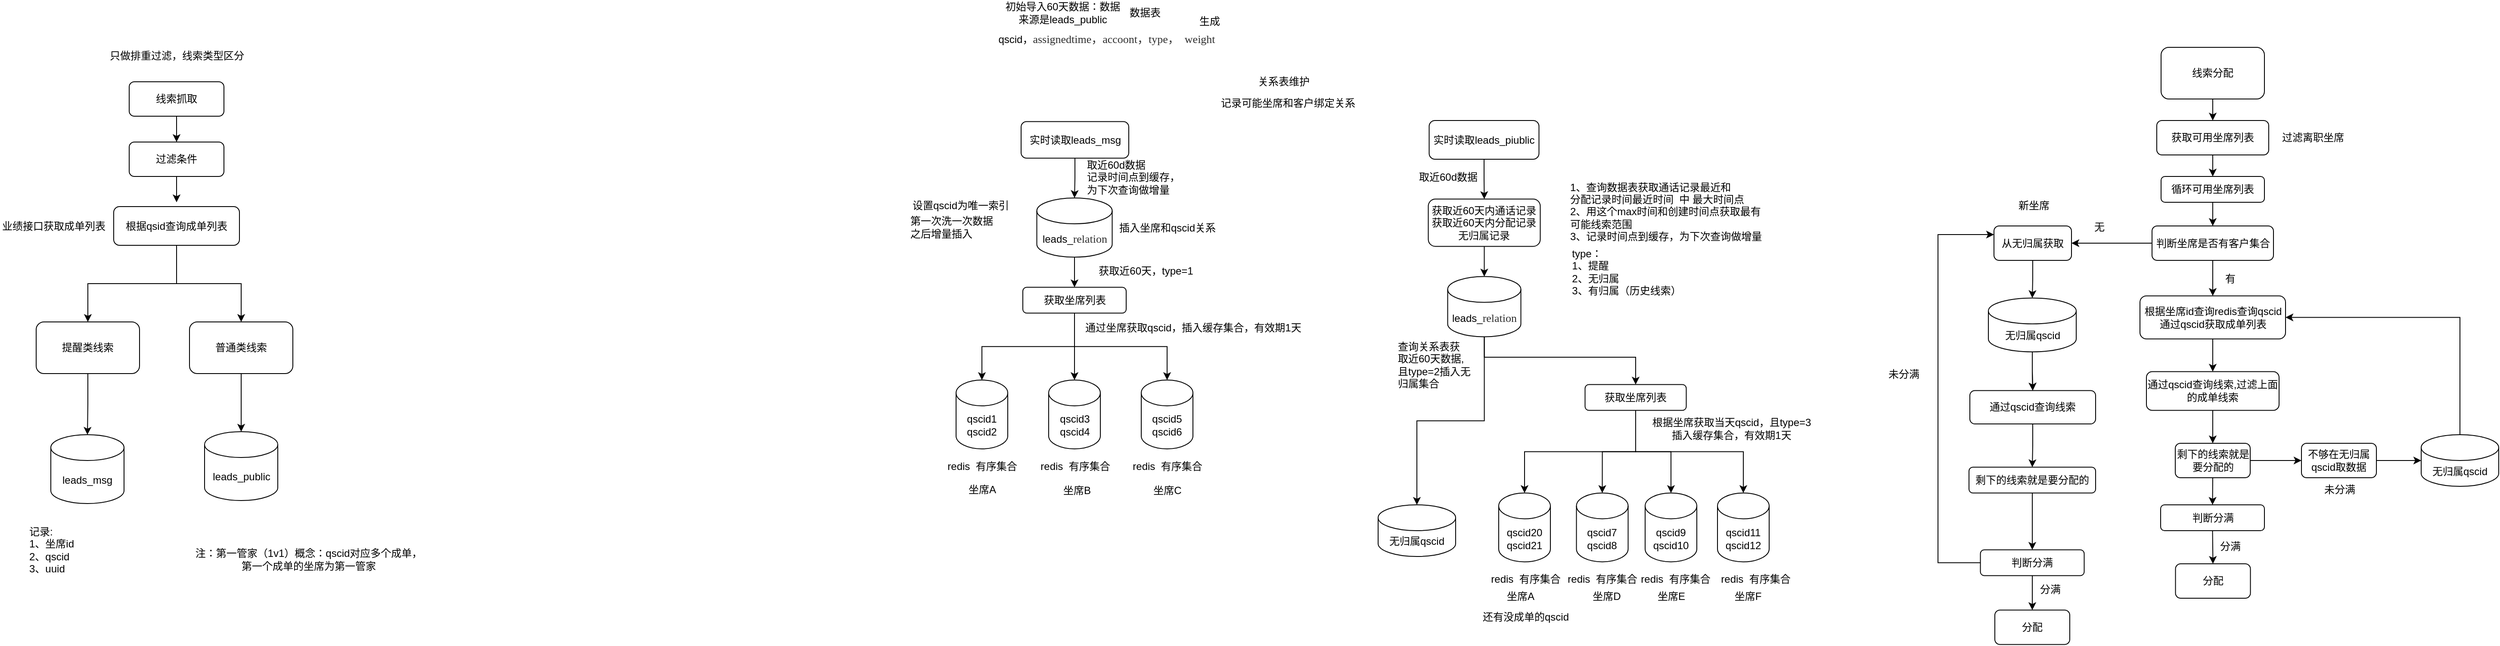 <mxfile version="14.1.8" type="github">
  <diagram id="mOKPnjC2bgA8M7GKpCo7" name="Page-1">
    <mxGraphModel dx="8626" dy="621" grid="1" gridSize="10" guides="1" tooltips="1" connect="1" arrows="1" fold="1" page="1" pageScale="1" pageWidth="1920" pageHeight="1200" math="0" shadow="0">
      <root>
        <mxCell id="0" />
        <mxCell id="1" parent="0" />
        <mxCell id="A6d9JLvdJddHrv5XPmhk-3" style="edgeStyle=orthogonalEdgeStyle;rounded=0;orthogonalLoop=1;jettySize=auto;html=1;exitX=0.5;exitY=1;exitDx=0;exitDy=0;" edge="1" parent="1" source="A6d9JLvdJddHrv5XPmhk-1" target="A6d9JLvdJddHrv5XPmhk-2">
          <mxGeometry relative="1" as="geometry" />
        </mxCell>
        <mxCell id="A6d9JLvdJddHrv5XPmhk-1" value="线索抓取" style="rounded=1;whiteSpace=wrap;html=1;" vertex="1" parent="1">
          <mxGeometry x="-6560" y="140" width="110" height="40" as="geometry" />
        </mxCell>
        <mxCell id="A6d9JLvdJddHrv5XPmhk-5" style="edgeStyle=orthogonalEdgeStyle;rounded=0;orthogonalLoop=1;jettySize=auto;html=1;exitX=0.5;exitY=1;exitDx=0;exitDy=0;entryX=0.5;entryY=0;entryDx=0;entryDy=0;" edge="1" parent="1" source="A6d9JLvdJddHrv5XPmhk-2">
          <mxGeometry relative="1" as="geometry">
            <mxPoint x="-6505" y="280" as="targetPoint" />
          </mxGeometry>
        </mxCell>
        <mxCell id="A6d9JLvdJddHrv5XPmhk-2" value="过滤条件" style="rounded=1;whiteSpace=wrap;html=1;" vertex="1" parent="1">
          <mxGeometry x="-6560" y="210" width="110" height="40" as="geometry" />
        </mxCell>
        <mxCell id="A6d9JLvdJddHrv5XPmhk-7" value="qscid，&lt;span style=&quot;color: rgb(46 , 46 , 46) ; font-family: &amp;#34;hei&amp;#34; ; font-size: 13px&quot;&gt;assignedtime，accoont，type，&amp;nbsp;&amp;nbsp;&lt;/span&gt;&lt;span style=&quot;color: rgb(46 , 46 , 46) ; font-family: &amp;#34;hei&amp;#34; ; font-size: 13px&quot;&gt;weight&lt;/span&gt;" style="text;html=1;strokeColor=none;fillColor=none;align=center;verticalAlign=middle;whiteSpace=wrap;rounded=0;" vertex="1" parent="1">
          <mxGeometry x="-5570" y="85" width="290" height="10" as="geometry" />
        </mxCell>
        <mxCell id="A6d9JLvdJddHrv5XPmhk-10" value="初始导入60天数据：数据来源是leads_public" style="text;html=1;strokeColor=none;fillColor=none;align=center;verticalAlign=middle;whiteSpace=wrap;rounded=0;" vertex="1" parent="1">
          <mxGeometry x="-5546.5" y="55" width="140" height="10" as="geometry" />
        </mxCell>
        <mxCell id="A6d9JLvdJddHrv5XPmhk-28" value="leads_public" style="shape=cylinder3;whiteSpace=wrap;html=1;boundedLbl=1;backgroundOutline=1;size=15;" vertex="1" parent="1">
          <mxGeometry x="-6472.5" y="546.5" width="85" height="80" as="geometry" />
        </mxCell>
        <mxCell id="A6d9JLvdJddHrv5XPmhk-40" value="数据表" style="text;html=1;align=center;verticalAlign=middle;resizable=0;points=[];autosize=1;" vertex="1" parent="1">
          <mxGeometry x="-5406.5" y="50" width="50" height="20" as="geometry" />
        </mxCell>
        <mxCell id="A6d9JLvdJddHrv5XPmhk-50" style="edgeStyle=orthogonalEdgeStyle;rounded=0;orthogonalLoop=1;jettySize=auto;html=1;exitX=0.5;exitY=1;exitDx=0;exitDy=0;entryX=0.5;entryY=0;entryDx=0;entryDy=0;" edge="1" parent="1" source="A6d9JLvdJddHrv5XPmhk-52" target="A6d9JLvdJddHrv5XPmhk-56">
          <mxGeometry relative="1" as="geometry" />
        </mxCell>
        <mxCell id="A6d9JLvdJddHrv5XPmhk-51" style="edgeStyle=orthogonalEdgeStyle;rounded=0;orthogonalLoop=1;jettySize=auto;html=1;exitX=0.5;exitY=1;exitDx=0;exitDy=0;entryX=0.5;entryY=0;entryDx=0;entryDy=0;" edge="1" parent="1" source="A6d9JLvdJddHrv5XPmhk-52" target="A6d9JLvdJddHrv5XPmhk-58">
          <mxGeometry relative="1" as="geometry" />
        </mxCell>
        <mxCell id="A6d9JLvdJddHrv5XPmhk-52" value="根据qsid查询成单列表" style="rounded=1;whiteSpace=wrap;html=1;" vertex="1" parent="1">
          <mxGeometry x="-6578" y="285" width="146" height="45" as="geometry" />
        </mxCell>
        <mxCell id="A6d9JLvdJddHrv5XPmhk-278" style="edgeStyle=orthogonalEdgeStyle;rounded=0;orthogonalLoop=1;jettySize=auto;html=1;exitX=0.5;exitY=1;exitDx=0;exitDy=0;" edge="1" parent="1" source="A6d9JLvdJddHrv5XPmhk-56" target="A6d9JLvdJddHrv5XPmhk-67">
          <mxGeometry relative="1" as="geometry" />
        </mxCell>
        <mxCell id="A6d9JLvdJddHrv5XPmhk-56" value="提醒类线索" style="rounded=1;whiteSpace=wrap;html=1;" vertex="1" parent="1">
          <mxGeometry x="-6668" y="419" width="120" height="60" as="geometry" />
        </mxCell>
        <mxCell id="A6d9JLvdJddHrv5XPmhk-277" style="edgeStyle=orthogonalEdgeStyle;rounded=0;orthogonalLoop=1;jettySize=auto;html=1;exitX=0.5;exitY=1;exitDx=0;exitDy=0;" edge="1" parent="1" source="A6d9JLvdJddHrv5XPmhk-58" target="A6d9JLvdJddHrv5XPmhk-28">
          <mxGeometry relative="1" as="geometry" />
        </mxCell>
        <mxCell id="A6d9JLvdJddHrv5XPmhk-58" value="普通类线索" style="rounded=1;whiteSpace=wrap;html=1;" vertex="1" parent="1">
          <mxGeometry x="-6490" y="419" width="120" height="60" as="geometry" />
        </mxCell>
        <mxCell id="A6d9JLvdJddHrv5XPmhk-62" value="业绩接口获取成单列表" style="text;html=1;strokeColor=none;fillColor=none;align=center;verticalAlign=middle;whiteSpace=wrap;rounded=0;" vertex="1" parent="1">
          <mxGeometry x="-6710" y="297.5" width="125" height="20" as="geometry" />
        </mxCell>
        <mxCell id="A6d9JLvdJddHrv5XPmhk-67" value="leads_msg" style="shape=cylinder3;whiteSpace=wrap;html=1;boundedLbl=1;backgroundOutline=1;size=15;" vertex="1" parent="1">
          <mxGeometry x="-6651" y="550" width="85" height="80" as="geometry" />
        </mxCell>
        <mxCell id="A6d9JLvdJddHrv5XPmhk-76" value="生成" style="text;html=1;align=center;verticalAlign=middle;resizable=0;points=[];autosize=1;" vertex="1" parent="1">
          <mxGeometry x="-5326.5" y="60" width="40" height="20" as="geometry" />
        </mxCell>
        <mxCell id="A6d9JLvdJddHrv5XPmhk-138" value="只做排重过滤，线索类型区分" style="text;html=1;align=center;verticalAlign=middle;resizable=0;points=[];autosize=1;" vertex="1" parent="1">
          <mxGeometry x="-6590" y="100" width="170" height="20" as="geometry" />
        </mxCell>
        <mxCell id="A6d9JLvdJddHrv5XPmhk-139" value="关系表维护" style="text;html=1;align=center;verticalAlign=middle;resizable=0;points=[];autosize=1;" vertex="1" parent="1">
          <mxGeometry x="-5260.25" y="130" width="80" height="20" as="geometry" />
        </mxCell>
        <mxCell id="A6d9JLvdJddHrv5XPmhk-151" style="edgeStyle=orthogonalEdgeStyle;rounded=0;orthogonalLoop=1;jettySize=auto;html=1;exitX=0.5;exitY=1;exitDx=0;exitDy=0;entryX=0.5;entryY=0;entryDx=0;entryDy=0;entryPerimeter=0;" edge="1" parent="1" source="A6d9JLvdJddHrv5XPmhk-140" target="A6d9JLvdJddHrv5XPmhk-150">
          <mxGeometry relative="1" as="geometry" />
        </mxCell>
        <mxCell id="A6d9JLvdJddHrv5XPmhk-140" value="实时读取&lt;span&gt;leads_msg&lt;/span&gt;" style="rounded=1;whiteSpace=wrap;html=1;" vertex="1" parent="1">
          <mxGeometry x="-5524.5" y="186.25" width="125" height="42.5" as="geometry" />
        </mxCell>
        <mxCell id="A6d9JLvdJddHrv5XPmhk-141" value="记录可能坐席和客户绑定关系" style="text;html=1;align=center;verticalAlign=middle;resizable=0;points=[];autosize=1;" vertex="1" parent="1">
          <mxGeometry x="-5300" y="155" width="170" height="20" as="geometry" />
        </mxCell>
        <mxCell id="A6d9JLvdJddHrv5XPmhk-157" style="edgeStyle=orthogonalEdgeStyle;rounded=0;orthogonalLoop=1;jettySize=auto;html=1;exitX=0.5;exitY=1;exitDx=0;exitDy=0;entryX=0.5;entryY=0;entryDx=0;entryDy=0;" edge="1" parent="1" source="A6d9JLvdJddHrv5XPmhk-146" target="A6d9JLvdJddHrv5XPmhk-154">
          <mxGeometry relative="1" as="geometry" />
        </mxCell>
        <mxCell id="A6d9JLvdJddHrv5XPmhk-146" value="实时读取&lt;span&gt;leads_piublic&lt;/span&gt;" style="rounded=1;whiteSpace=wrap;html=1;" vertex="1" parent="1">
          <mxGeometry x="-5050.75" y="185" width="127.5" height="45" as="geometry" />
        </mxCell>
        <mxCell id="A6d9JLvdJddHrv5XPmhk-148" value="记录:&lt;br&gt;1、坐席id&lt;br&gt;2、qscid&lt;br&gt;3、uuid" style="text;html=1;align=left;verticalAlign=middle;resizable=0;points=[];autosize=1;" vertex="1" parent="1">
          <mxGeometry x="-6678" y="653.75" width="70" height="60" as="geometry" />
        </mxCell>
        <mxCell id="A6d9JLvdJddHrv5XPmhk-165" style="edgeStyle=orthogonalEdgeStyle;rounded=0;orthogonalLoop=1;jettySize=auto;html=1;exitX=0.5;exitY=1;exitDx=0;exitDy=0;exitPerimeter=0;entryX=0.5;entryY=0;entryDx=0;entryDy=0;" edge="1" parent="1" source="A6d9JLvdJddHrv5XPmhk-150" target="A6d9JLvdJddHrv5XPmhk-164">
          <mxGeometry relative="1" as="geometry" />
        </mxCell>
        <mxCell id="A6d9JLvdJddHrv5XPmhk-150" value="leads_&lt;span style=&quot;color: rgb(46 , 46 , 46) ; font-family: &amp;#34;hei&amp;#34; ; font-size: 13px&quot;&gt;relation&lt;/span&gt;" style="shape=cylinder3;whiteSpace=wrap;html=1;boundedLbl=1;backgroundOutline=1;size=15;" vertex="1" parent="1">
          <mxGeometry x="-5506.25" y="275" width="87.5" height="68.75" as="geometry" />
        </mxCell>
        <mxCell id="A6d9JLvdJddHrv5XPmhk-152" value="设置&lt;span&gt;qscid为唯一索引&lt;br&gt;&lt;/span&gt;" style="text;html=1;align=center;verticalAlign=middle;resizable=0;points=[];autosize=1;" vertex="1" parent="1">
          <mxGeometry x="-5660" y="273.75" width="130" height="20" as="geometry" />
        </mxCell>
        <mxCell id="A6d9JLvdJddHrv5XPmhk-159" style="edgeStyle=orthogonalEdgeStyle;rounded=0;orthogonalLoop=1;jettySize=auto;html=1;exitX=0.5;exitY=1;exitDx=0;exitDy=0;entryX=0.5;entryY=0;entryDx=0;entryDy=0;entryPerimeter=0;" edge="1" parent="1" source="A6d9JLvdJddHrv5XPmhk-154" target="A6d9JLvdJddHrv5XPmhk-158">
          <mxGeometry relative="1" as="geometry" />
        </mxCell>
        <mxCell id="A6d9JLvdJddHrv5XPmhk-154" value="获取近60天内通话记录&lt;br&gt;获取近60天内分配记录&lt;br&gt;无归属记录" style="rounded=1;whiteSpace=wrap;html=1;" vertex="1" parent="1">
          <mxGeometry x="-5051.75" y="276.25" width="130" height="55" as="geometry" />
        </mxCell>
        <mxCell id="A6d9JLvdJddHrv5XPmhk-232" style="edgeStyle=orthogonalEdgeStyle;rounded=0;orthogonalLoop=1;jettySize=auto;html=1;exitX=0.5;exitY=1;exitDx=0;exitDy=0;exitPerimeter=0;entryX=0.5;entryY=0;entryDx=0;entryDy=0;entryPerimeter=0;" edge="1" parent="1" source="A6d9JLvdJddHrv5XPmhk-158" target="A6d9JLvdJddHrv5XPmhk-231">
          <mxGeometry relative="1" as="geometry" />
        </mxCell>
        <mxCell id="A6d9JLvdJddHrv5XPmhk-317" style="edgeStyle=orthogonalEdgeStyle;rounded=0;orthogonalLoop=1;jettySize=auto;html=1;exitX=0.5;exitY=1;exitDx=0;exitDy=0;exitPerimeter=0;entryX=0.5;entryY=0;entryDx=0;entryDy=0;" edge="1" parent="1" source="A6d9JLvdJddHrv5XPmhk-158" target="A6d9JLvdJddHrv5XPmhk-167">
          <mxGeometry relative="1" as="geometry">
            <Array as="points">
              <mxPoint x="-4987" y="460" />
              <mxPoint x="-4811" y="460" />
            </Array>
          </mxGeometry>
        </mxCell>
        <mxCell id="A6d9JLvdJddHrv5XPmhk-158" value="leads_&lt;span style=&quot;color: rgb(46 , 46 , 46) ; font-family: &amp;#34;hei&amp;#34; ; font-size: 13px&quot;&gt;relation&lt;/span&gt;" style="shape=cylinder3;whiteSpace=wrap;html=1;boundedLbl=1;backgroundOutline=1;size=15;" vertex="1" parent="1">
          <mxGeometry x="-5029.25" y="366.25" width="85" height="70" as="geometry" />
        </mxCell>
        <mxCell id="A6d9JLvdJddHrv5XPmhk-160" value="第一次洗一次数据&lt;br&gt;之后增量插入" style="text;html=1;align=left;verticalAlign=middle;resizable=0;points=[];autosize=1;" vertex="1" parent="1">
          <mxGeometry x="-5655" y="293.75" width="110" height="30" as="geometry" />
        </mxCell>
        <mxCell id="A6d9JLvdJddHrv5XPmhk-198" style="edgeStyle=orthogonalEdgeStyle;rounded=0;orthogonalLoop=1;jettySize=auto;html=1;exitX=0.5;exitY=1;exitDx=0;exitDy=0;entryX=0.5;entryY=0;entryDx=0;entryDy=0;" edge="1" parent="1" source="A6d9JLvdJddHrv5XPmhk-161" target="A6d9JLvdJddHrv5XPmhk-162">
          <mxGeometry relative="1" as="geometry" />
        </mxCell>
        <mxCell id="A6d9JLvdJddHrv5XPmhk-161" value="线索分配" style="rounded=1;whiteSpace=wrap;html=1;" vertex="1" parent="1">
          <mxGeometry x="-4201" y="100" width="120" height="60" as="geometry" />
        </mxCell>
        <mxCell id="A6d9JLvdJddHrv5XPmhk-206" style="edgeStyle=orthogonalEdgeStyle;rounded=0;orthogonalLoop=1;jettySize=auto;html=1;exitX=0.5;exitY=1;exitDx=0;exitDy=0;entryX=0.5;entryY=0;entryDx=0;entryDy=0;" edge="1" parent="1" source="A6d9JLvdJddHrv5XPmhk-162" target="A6d9JLvdJddHrv5XPmhk-204">
          <mxGeometry relative="1" as="geometry" />
        </mxCell>
        <mxCell id="A6d9JLvdJddHrv5XPmhk-162" value="获取可用坐席列表" style="rounded=1;whiteSpace=wrap;html=1;" vertex="1" parent="1">
          <mxGeometry x="-4206" y="185" width="130" height="40" as="geometry" />
        </mxCell>
        <mxCell id="A6d9JLvdJddHrv5XPmhk-163" value="qscid1&lt;br&gt;qscid2" style="shape=cylinder3;whiteSpace=wrap;html=1;boundedLbl=1;backgroundOutline=1;size=15;" vertex="1" parent="1">
          <mxGeometry x="-5600" y="486.5" width="60" height="80" as="geometry" />
        </mxCell>
        <mxCell id="A6d9JLvdJddHrv5XPmhk-166" style="edgeStyle=orthogonalEdgeStyle;rounded=0;orthogonalLoop=1;jettySize=auto;html=1;exitX=0.5;exitY=1;exitDx=0;exitDy=0;entryX=0.5;entryY=0;entryDx=0;entryDy=0;entryPerimeter=0;" edge="1" parent="1" source="A6d9JLvdJddHrv5XPmhk-164" target="A6d9JLvdJddHrv5XPmhk-163">
          <mxGeometry relative="1" as="geometry" />
        </mxCell>
        <mxCell id="A6d9JLvdJddHrv5XPmhk-180" style="edgeStyle=orthogonalEdgeStyle;rounded=0;orthogonalLoop=1;jettySize=auto;html=1;exitX=0.5;exitY=1;exitDx=0;exitDy=0;entryX=0.5;entryY=0;entryDx=0;entryDy=0;entryPerimeter=0;" edge="1" parent="1" source="A6d9JLvdJddHrv5XPmhk-164" target="A6d9JLvdJddHrv5XPmhk-179">
          <mxGeometry relative="1" as="geometry" />
        </mxCell>
        <mxCell id="A6d9JLvdJddHrv5XPmhk-181" style="edgeStyle=orthogonalEdgeStyle;rounded=0;orthogonalLoop=1;jettySize=auto;html=1;exitX=0.5;exitY=1;exitDx=0;exitDy=0;entryX=0.5;entryY=0;entryDx=0;entryDy=0;entryPerimeter=0;" edge="1" parent="1" source="A6d9JLvdJddHrv5XPmhk-164" target="A6d9JLvdJddHrv5XPmhk-178">
          <mxGeometry relative="1" as="geometry" />
        </mxCell>
        <mxCell id="A6d9JLvdJddHrv5XPmhk-164" value="获取坐席列表" style="rounded=1;whiteSpace=wrap;html=1;" vertex="1" parent="1">
          <mxGeometry x="-5522.5" y="378.75" width="120" height="30" as="geometry" />
        </mxCell>
        <mxCell id="A6d9JLvdJddHrv5XPmhk-171" style="edgeStyle=orthogonalEdgeStyle;rounded=0;orthogonalLoop=1;jettySize=auto;html=1;exitX=0.5;exitY=1;exitDx=0;exitDy=0;entryX=0.5;entryY=0;entryDx=0;entryDy=0;entryPerimeter=0;" edge="1" parent="1" source="A6d9JLvdJddHrv5XPmhk-167" target="A6d9JLvdJddHrv5XPmhk-170">
          <mxGeometry relative="1" as="geometry" />
        </mxCell>
        <mxCell id="A6d9JLvdJddHrv5XPmhk-175" style="edgeStyle=orthogonalEdgeStyle;rounded=0;orthogonalLoop=1;jettySize=auto;html=1;exitX=0.5;exitY=1;exitDx=0;exitDy=0;entryX=0.5;entryY=0;entryDx=0;entryDy=0;entryPerimeter=0;" edge="1" parent="1" source="A6d9JLvdJddHrv5XPmhk-167" target="A6d9JLvdJddHrv5XPmhk-172">
          <mxGeometry relative="1" as="geometry" />
        </mxCell>
        <mxCell id="A6d9JLvdJddHrv5XPmhk-176" style="edgeStyle=orthogonalEdgeStyle;rounded=0;orthogonalLoop=1;jettySize=auto;html=1;exitX=0.5;exitY=1;exitDx=0;exitDy=0;entryX=0.5;entryY=0;entryDx=0;entryDy=0;entryPerimeter=0;" edge="1" parent="1" source="A6d9JLvdJddHrv5XPmhk-167" target="A6d9JLvdJddHrv5XPmhk-174">
          <mxGeometry relative="1" as="geometry" />
        </mxCell>
        <mxCell id="A6d9JLvdJddHrv5XPmhk-275" style="edgeStyle=orthogonalEdgeStyle;rounded=0;orthogonalLoop=1;jettySize=auto;html=1;exitX=0.5;exitY=1;exitDx=0;exitDy=0;" edge="1" parent="1" source="A6d9JLvdJddHrv5XPmhk-167" target="A6d9JLvdJddHrv5XPmhk-272">
          <mxGeometry relative="1" as="geometry" />
        </mxCell>
        <mxCell id="A6d9JLvdJddHrv5XPmhk-167" value="获取坐席列表" style="rounded=1;whiteSpace=wrap;html=1;" vertex="1" parent="1">
          <mxGeometry x="-4869.75" y="491.75" width="117.5" height="30" as="geometry" />
        </mxCell>
        <mxCell id="A6d9JLvdJddHrv5XPmhk-170" value="&lt;span&gt;qscid7&lt;/span&gt;&lt;br&gt;&lt;span&gt;qscid8&lt;/span&gt;" style="shape=cylinder3;whiteSpace=wrap;html=1;boundedLbl=1;backgroundOutline=1;size=15;" vertex="1" parent="1">
          <mxGeometry x="-4879.75" y="617.75" width="60" height="80" as="geometry" />
        </mxCell>
        <mxCell id="A6d9JLvdJddHrv5XPmhk-172" value="&lt;span&gt;qscid9&lt;/span&gt;&lt;br&gt;&lt;span&gt;qscid10&lt;/span&gt;" style="shape=cylinder3;whiteSpace=wrap;html=1;boundedLbl=1;backgroundOutline=1;size=15;" vertex="1" parent="1">
          <mxGeometry x="-4800" y="617.75" width="60" height="80" as="geometry" />
        </mxCell>
        <mxCell id="A6d9JLvdJddHrv5XPmhk-174" value="&lt;span&gt;qscid11&lt;/span&gt;&lt;br&gt;&lt;span&gt;qscid12&lt;/span&gt;" style="shape=cylinder3;whiteSpace=wrap;html=1;boundedLbl=1;backgroundOutline=1;size=15;" vertex="1" parent="1">
          <mxGeometry x="-4716" y="617.75" width="60" height="80" as="geometry" />
        </mxCell>
        <mxCell id="A6d9JLvdJddHrv5XPmhk-178" value="&lt;span&gt;qscid5&lt;/span&gt;&lt;br&gt;&lt;span&gt;qscid6&lt;/span&gt;" style="shape=cylinder3;whiteSpace=wrap;html=1;boundedLbl=1;backgroundOutline=1;size=15;" vertex="1" parent="1">
          <mxGeometry x="-5385" y="486.5" width="60" height="80" as="geometry" />
        </mxCell>
        <mxCell id="A6d9JLvdJddHrv5XPmhk-179" value="&lt;span&gt;qscid3&lt;/span&gt;&lt;br&gt;&lt;span&gt;qscid4&lt;/span&gt;" style="shape=cylinder3;whiteSpace=wrap;html=1;boundedLbl=1;backgroundOutline=1;size=15;" vertex="1" parent="1">
          <mxGeometry x="-5492.5" y="486.5" width="60" height="80" as="geometry" />
        </mxCell>
        <mxCell id="A6d9JLvdJddHrv5XPmhk-182" value="redis&amp;nbsp; 有序集合" style="text;html=1;align=center;verticalAlign=middle;resizable=0;points=[];autosize=1;" vertex="1" parent="1">
          <mxGeometry x="-5620" y="576.5" width="100" height="20" as="geometry" />
        </mxCell>
        <mxCell id="A6d9JLvdJddHrv5XPmhk-183" value="redis&amp;nbsp; 有序集合" style="text;html=1;align=center;verticalAlign=middle;resizable=0;points=[];autosize=1;" vertex="1" parent="1">
          <mxGeometry x="-5512.5" y="576.5" width="100" height="20" as="geometry" />
        </mxCell>
        <mxCell id="A6d9JLvdJddHrv5XPmhk-184" value="redis&amp;nbsp; 有序集合" style="text;html=1;align=center;verticalAlign=middle;resizable=0;points=[];autosize=1;" vertex="1" parent="1">
          <mxGeometry x="-5405" y="576.5" width="100" height="20" as="geometry" />
        </mxCell>
        <mxCell id="A6d9JLvdJddHrv5XPmhk-186" value="redis&amp;nbsp; 有序集合" style="text;html=1;align=center;verticalAlign=middle;resizable=0;points=[];autosize=1;" vertex="1" parent="1">
          <mxGeometry x="-4900" y="707.75" width="100" height="20" as="geometry" />
        </mxCell>
        <mxCell id="A6d9JLvdJddHrv5XPmhk-187" value="redis&amp;nbsp; 有序集合" style="text;html=1;align=center;verticalAlign=middle;resizable=0;points=[];autosize=1;" vertex="1" parent="1">
          <mxGeometry x="-4814.75" y="707.75" width="100" height="20" as="geometry" />
        </mxCell>
        <mxCell id="A6d9JLvdJddHrv5XPmhk-188" value="redis&amp;nbsp; 有序集合" style="text;html=1;align=center;verticalAlign=middle;resizable=0;points=[];autosize=1;" vertex="1" parent="1">
          <mxGeometry x="-4722.25" y="707.75" width="100" height="20" as="geometry" />
        </mxCell>
        <mxCell id="A6d9JLvdJddHrv5XPmhk-189" value="坐席A" style="text;html=1;align=center;verticalAlign=middle;resizable=0;points=[];autosize=1;" vertex="1" parent="1">
          <mxGeometry x="-5595" y="604" width="50" height="20" as="geometry" />
        </mxCell>
        <mxCell id="A6d9JLvdJddHrv5XPmhk-190" value="坐席B" style="text;html=1;align=center;verticalAlign=middle;resizable=0;points=[];autosize=1;" vertex="1" parent="1">
          <mxGeometry x="-5485" y="605.25" width="50" height="20" as="geometry" />
        </mxCell>
        <mxCell id="A6d9JLvdJddHrv5XPmhk-191" value="坐席C" style="text;html=1;align=center;verticalAlign=middle;resizable=0;points=[];autosize=1;" vertex="1" parent="1">
          <mxGeometry x="-5380" y="605.25" width="50" height="20" as="geometry" />
        </mxCell>
        <mxCell id="A6d9JLvdJddHrv5XPmhk-192" value="坐席D" style="text;html=1;align=center;verticalAlign=middle;resizable=0;points=[];autosize=1;" vertex="1" parent="1">
          <mxGeometry x="-4869.75" y="727.75" width="50" height="20" as="geometry" />
        </mxCell>
        <mxCell id="A6d9JLvdJddHrv5XPmhk-193" value="坐席E" style="text;html=1;align=center;verticalAlign=middle;resizable=0;points=[];autosize=1;" vertex="1" parent="1">
          <mxGeometry x="-4795" y="727.75" width="50" height="20" as="geometry" />
        </mxCell>
        <mxCell id="A6d9JLvdJddHrv5XPmhk-194" value="坐席F" style="text;html=1;align=center;verticalAlign=middle;resizable=0;points=[];autosize=1;" vertex="1" parent="1">
          <mxGeometry x="-4706" y="727.75" width="50" height="20" as="geometry" />
        </mxCell>
        <mxCell id="A6d9JLvdJddHrv5XPmhk-196" value="查询关系表获&lt;br&gt;取近60天数据,&lt;br&gt;且type=2插入无&lt;br&gt;归属集合" style="text;html=1;align=left;verticalAlign=middle;resizable=0;points=[];autosize=1;" vertex="1" parent="1">
          <mxGeometry x="-5089.5" y="438.75" width="100" height="60" as="geometry" />
        </mxCell>
        <mxCell id="A6d9JLvdJddHrv5XPmhk-197" value="获取近60天，type=1" style="text;html=1;align=center;verticalAlign=middle;resizable=0;points=[];autosize=1;" vertex="1" parent="1">
          <mxGeometry x="-5445" y="350" width="130" height="20" as="geometry" />
        </mxCell>
        <mxCell id="A6d9JLvdJddHrv5XPmhk-284" style="edgeStyle=orthogonalEdgeStyle;rounded=0;orthogonalLoop=1;jettySize=auto;html=1;exitX=0.5;exitY=1;exitDx=0;exitDy=0;entryX=0.5;entryY=0;entryDx=0;entryDy=0;" edge="1" parent="1" source="A6d9JLvdJddHrv5XPmhk-204" target="A6d9JLvdJddHrv5XPmhk-283">
          <mxGeometry relative="1" as="geometry" />
        </mxCell>
        <mxCell id="A6d9JLvdJddHrv5XPmhk-204" value="循环可用坐席列表" style="rounded=1;whiteSpace=wrap;html=1;" vertex="1" parent="1">
          <mxGeometry x="-4201" y="250" width="120" height="30" as="geometry" />
        </mxCell>
        <mxCell id="A6d9JLvdJddHrv5XPmhk-220" value="1、查询数据表获取通话记录最近和&lt;br&gt;分配记录时间最近时间&amp;nbsp; 中 最大时间点&lt;br&gt;2、用这个max时间和创建时间点获取最有&lt;br&gt;可能线索范围&lt;br&gt;3、记录时间点到缓存，为下次查询做增量" style="text;html=1;align=left;verticalAlign=middle;resizable=0;points=[];autosize=1;" vertex="1" parent="1">
          <mxGeometry x="-4889.5" y="251.25" width="240" height="80" as="geometry" />
        </mxCell>
        <mxCell id="A6d9JLvdJddHrv5XPmhk-228" style="edgeStyle=orthogonalEdgeStyle;rounded=0;orthogonalLoop=1;jettySize=auto;html=1;exitX=0.5;exitY=1;exitDx=0;exitDy=0;entryX=0.5;entryY=0;entryDx=0;entryDy=0;" edge="1" parent="1" source="A6d9JLvdJddHrv5XPmhk-224" target="A6d9JLvdJddHrv5XPmhk-227">
          <mxGeometry relative="1" as="geometry" />
        </mxCell>
        <mxCell id="A6d9JLvdJddHrv5XPmhk-224" value="根据坐席id查询redis查询qscid&lt;br&gt;通过qscid获取成单列表" style="rounded=1;whiteSpace=wrap;html=1;" vertex="1" parent="1">
          <mxGeometry x="-4225.5" y="388.75" width="169" height="50" as="geometry" />
        </mxCell>
        <mxCell id="A6d9JLvdJddHrv5XPmhk-230" style="edgeStyle=orthogonalEdgeStyle;rounded=0;orthogonalLoop=1;jettySize=auto;html=1;exitX=0.5;exitY=1;exitDx=0;exitDy=0;entryX=0.5;entryY=0;entryDx=0;entryDy=0;" edge="1" parent="1" source="A6d9JLvdJddHrv5XPmhk-227" target="A6d9JLvdJddHrv5XPmhk-229">
          <mxGeometry relative="1" as="geometry" />
        </mxCell>
        <mxCell id="A6d9JLvdJddHrv5XPmhk-227" value="&lt;span&gt;通过qscid查询线索,过滤上面的成单线索&lt;/span&gt;" style="rounded=1;whiteSpace=wrap;html=1;" vertex="1" parent="1">
          <mxGeometry x="-4218" y="476.75" width="154" height="45" as="geometry" />
        </mxCell>
        <mxCell id="A6d9JLvdJddHrv5XPmhk-253" style="edgeStyle=orthogonalEdgeStyle;rounded=0;orthogonalLoop=1;jettySize=auto;html=1;exitX=1;exitY=0.5;exitDx=0;exitDy=0;entryX=0;entryY=0.5;entryDx=0;entryDy=0;" edge="1" parent="1" source="A6d9JLvdJddHrv5XPmhk-229" target="A6d9JLvdJddHrv5XPmhk-252">
          <mxGeometry relative="1" as="geometry" />
        </mxCell>
        <mxCell id="A6d9JLvdJddHrv5XPmhk-300" style="edgeStyle=orthogonalEdgeStyle;rounded=0;orthogonalLoop=1;jettySize=auto;html=1;exitX=0.5;exitY=1;exitDx=0;exitDy=0;entryX=0.5;entryY=0;entryDx=0;entryDy=0;" edge="1" parent="1" source="A6d9JLvdJddHrv5XPmhk-229" target="A6d9JLvdJddHrv5XPmhk-299">
          <mxGeometry relative="1" as="geometry" />
        </mxCell>
        <mxCell id="A6d9JLvdJddHrv5XPmhk-229" value="剩下的线索就是要分配的" style="rounded=1;whiteSpace=wrap;html=1;" vertex="1" parent="1">
          <mxGeometry x="-4184.5" y="560" width="87" height="40" as="geometry" />
        </mxCell>
        <mxCell id="A6d9JLvdJddHrv5XPmhk-231" value="无归属qscid" style="shape=cylinder3;whiteSpace=wrap;html=1;boundedLbl=1;backgroundOutline=1;size=15;" vertex="1" parent="1">
          <mxGeometry x="-5110" y="631.5" width="90" height="60" as="geometry" />
        </mxCell>
        <mxCell id="A6d9JLvdJddHrv5XPmhk-261" style="edgeStyle=orthogonalEdgeStyle;rounded=0;orthogonalLoop=1;jettySize=auto;html=1;exitX=0.5;exitY=0;exitDx=0;exitDy=0;exitPerimeter=0;entryX=1;entryY=0.5;entryDx=0;entryDy=0;" edge="1" parent="1" source="A6d9JLvdJddHrv5XPmhk-251" target="A6d9JLvdJddHrv5XPmhk-224">
          <mxGeometry relative="1" as="geometry" />
        </mxCell>
        <mxCell id="A6d9JLvdJddHrv5XPmhk-251" value="无归属qscid" style="shape=cylinder3;whiteSpace=wrap;html=1;boundedLbl=1;backgroundOutline=1;size=15;" vertex="1" parent="1">
          <mxGeometry x="-3899" y="550" width="90" height="60" as="geometry" />
        </mxCell>
        <mxCell id="A6d9JLvdJddHrv5XPmhk-254" style="edgeStyle=orthogonalEdgeStyle;rounded=0;orthogonalLoop=1;jettySize=auto;html=1;exitX=1;exitY=0.5;exitDx=0;exitDy=0;entryX=0;entryY=0;entryDx=0;entryDy=37.5;entryPerimeter=0;" edge="1" parent="1">
          <mxGeometry relative="1" as="geometry">
            <mxPoint x="-3970" y="580" as="sourcePoint" />
            <mxPoint x="-3899" y="580" as="targetPoint" />
          </mxGeometry>
        </mxCell>
        <mxCell id="A6d9JLvdJddHrv5XPmhk-252" value="不够在无归属qscid取数据" style="rounded=1;whiteSpace=wrap;html=1;" vertex="1" parent="1">
          <mxGeometry x="-4038" y="560" width="87" height="40" as="geometry" />
        </mxCell>
        <mxCell id="A6d9JLvdJddHrv5XPmhk-255" value="分配" style="rounded=1;whiteSpace=wrap;html=1;" vertex="1" parent="1">
          <mxGeometry x="-4184.25" y="700" width="87" height="40" as="geometry" />
        </mxCell>
        <mxCell id="A6d9JLvdJddHrv5XPmhk-287" style="edgeStyle=orthogonalEdgeStyle;rounded=0;orthogonalLoop=1;jettySize=auto;html=1;exitX=0.5;exitY=1;exitDx=0;exitDy=0;" edge="1" parent="1" source="A6d9JLvdJddHrv5XPmhk-257" target="A6d9JLvdJddHrv5XPmhk-259">
          <mxGeometry relative="1" as="geometry" />
        </mxCell>
        <mxCell id="A6d9JLvdJddHrv5XPmhk-257" value="从无归属获取" style="rounded=1;whiteSpace=wrap;html=1;" vertex="1" parent="1">
          <mxGeometry x="-4395" y="307.5" width="90" height="40" as="geometry" />
        </mxCell>
        <mxCell id="A6d9JLvdJddHrv5XPmhk-258" value="无" style="text;html=1;align=center;verticalAlign=middle;resizable=0;points=[];autosize=1;" vertex="1" parent="1">
          <mxGeometry x="-4288" y="298.75" width="30" height="20" as="geometry" />
        </mxCell>
        <mxCell id="A6d9JLvdJddHrv5XPmhk-325" style="edgeStyle=orthogonalEdgeStyle;rounded=0;orthogonalLoop=1;jettySize=auto;html=1;exitX=0.5;exitY=1;exitDx=0;exitDy=0;exitPerimeter=0;" edge="1" parent="1" source="A6d9JLvdJddHrv5XPmhk-259" target="A6d9JLvdJddHrv5XPmhk-264">
          <mxGeometry relative="1" as="geometry" />
        </mxCell>
        <mxCell id="A6d9JLvdJddHrv5XPmhk-327" value="" style="edgeStyle=orthogonalEdgeStyle;rounded=0;orthogonalLoop=1;jettySize=auto;html=1;" edge="1" parent="1" source="A6d9JLvdJddHrv5XPmhk-259" target="A6d9JLvdJddHrv5XPmhk-264">
          <mxGeometry relative="1" as="geometry" />
        </mxCell>
        <mxCell id="A6d9JLvdJddHrv5XPmhk-259" value="无归属qscid" style="shape=cylinder3;whiteSpace=wrap;html=1;boundedLbl=1;backgroundOutline=1;size=15;" vertex="1" parent="1">
          <mxGeometry x="-4401.5" y="391.25" width="102" height="62.5" as="geometry" />
        </mxCell>
        <mxCell id="A6d9JLvdJddHrv5XPmhk-326" style="edgeStyle=orthogonalEdgeStyle;rounded=0;orthogonalLoop=1;jettySize=auto;html=1;exitX=0.5;exitY=1;exitDx=0;exitDy=0;entryX=0.5;entryY=0;entryDx=0;entryDy=0;" edge="1" parent="1" source="A6d9JLvdJddHrv5XPmhk-264" target="A6d9JLvdJddHrv5XPmhk-266">
          <mxGeometry relative="1" as="geometry" />
        </mxCell>
        <mxCell id="A6d9JLvdJddHrv5XPmhk-264" value="&lt;span&gt;通过qscid查询线索&lt;/span&gt;" style="rounded=1;whiteSpace=wrap;html=1;" vertex="1" parent="1">
          <mxGeometry x="-4423" y="498.75" width="146" height="38.75" as="geometry" />
        </mxCell>
        <mxCell id="A6d9JLvdJddHrv5XPmhk-294" style="edgeStyle=orthogonalEdgeStyle;rounded=0;orthogonalLoop=1;jettySize=auto;html=1;exitX=0.5;exitY=1;exitDx=0;exitDy=0;entryX=0.5;entryY=0;entryDx=0;entryDy=0;" edge="1" parent="1" source="A6d9JLvdJddHrv5XPmhk-266" target="A6d9JLvdJddHrv5XPmhk-292">
          <mxGeometry relative="1" as="geometry" />
        </mxCell>
        <mxCell id="A6d9JLvdJddHrv5XPmhk-266" value="剩下的线索就是要分配的" style="rounded=1;whiteSpace=wrap;html=1;" vertex="1" parent="1">
          <mxGeometry x="-4424" y="587.75" width="147" height="30" as="geometry" />
        </mxCell>
        <mxCell id="A6d9JLvdJddHrv5XPmhk-268" value="分配" style="rounded=1;whiteSpace=wrap;html=1;" vertex="1" parent="1">
          <mxGeometry x="-4394" y="753.75" width="87" height="40" as="geometry" />
        </mxCell>
        <mxCell id="A6d9JLvdJddHrv5XPmhk-270" value="新坐席" style="text;html=1;align=center;verticalAlign=middle;resizable=0;points=[];autosize=1;" vertex="1" parent="1">
          <mxGeometry x="-4374" y="273.75" width="50" height="20" as="geometry" />
        </mxCell>
        <mxCell id="A6d9JLvdJddHrv5XPmhk-272" value="qscid20&lt;br&gt;qscid21" style="shape=cylinder3;whiteSpace=wrap;html=1;boundedLbl=1;backgroundOutline=1;size=15;" vertex="1" parent="1">
          <mxGeometry x="-4970" y="617.75" width="60" height="80" as="geometry" />
        </mxCell>
        <mxCell id="A6d9JLvdJddHrv5XPmhk-273" value="redis&amp;nbsp; 有序集合" style="text;html=1;align=center;verticalAlign=middle;resizable=0;points=[];autosize=1;" vertex="1" parent="1">
          <mxGeometry x="-4989.5" y="707.75" width="100" height="20" as="geometry" />
        </mxCell>
        <mxCell id="A6d9JLvdJddHrv5XPmhk-274" value="坐席A" style="text;html=1;align=center;verticalAlign=middle;resizable=0;points=[];autosize=1;" vertex="1" parent="1">
          <mxGeometry x="-4970" y="727.75" width="50" height="20" as="geometry" />
        </mxCell>
        <mxCell id="A6d9JLvdJddHrv5XPmhk-276" value="还有没成单的qscid" style="text;html=1;align=center;verticalAlign=middle;resizable=0;points=[];autosize=1;" vertex="1" parent="1">
          <mxGeometry x="-4999.5" y="751.5" width="120" height="20" as="geometry" />
        </mxCell>
        <mxCell id="A6d9JLvdJddHrv5XPmhk-288" style="edgeStyle=orthogonalEdgeStyle;rounded=0;orthogonalLoop=1;jettySize=auto;html=1;exitX=0;exitY=0.5;exitDx=0;exitDy=0;entryX=1;entryY=0.5;entryDx=0;entryDy=0;" edge="1" parent="1" source="A6d9JLvdJddHrv5XPmhk-283" target="A6d9JLvdJddHrv5XPmhk-257">
          <mxGeometry relative="1" as="geometry" />
        </mxCell>
        <mxCell id="A6d9JLvdJddHrv5XPmhk-290" style="edgeStyle=orthogonalEdgeStyle;rounded=0;orthogonalLoop=1;jettySize=auto;html=1;exitX=0.5;exitY=1;exitDx=0;exitDy=0;" edge="1" parent="1" source="A6d9JLvdJddHrv5XPmhk-283" target="A6d9JLvdJddHrv5XPmhk-224">
          <mxGeometry relative="1" as="geometry" />
        </mxCell>
        <mxCell id="A6d9JLvdJddHrv5XPmhk-283" value="&lt;span&gt;判断坐席是否有客户集合&lt;/span&gt;" style="rounded=1;whiteSpace=wrap;html=1;" vertex="1" parent="1">
          <mxGeometry x="-4211.5" y="307.5" width="141" height="40" as="geometry" />
        </mxCell>
        <mxCell id="A6d9JLvdJddHrv5XPmhk-286" value="有" style="text;html=1;align=center;verticalAlign=middle;resizable=0;points=[];autosize=1;" vertex="1" parent="1">
          <mxGeometry x="-4136" y="358.75" width="30" height="20" as="geometry" />
        </mxCell>
        <mxCell id="A6d9JLvdJddHrv5XPmhk-289" value="过滤离职坐席" style="text;html=1;align=center;verticalAlign=middle;resizable=0;points=[];autosize=1;" vertex="1" parent="1">
          <mxGeometry x="-4070.5" y="195" width="90" height="20" as="geometry" />
        </mxCell>
        <mxCell id="A6d9JLvdJddHrv5XPmhk-293" style="edgeStyle=orthogonalEdgeStyle;rounded=0;orthogonalLoop=1;jettySize=auto;html=1;exitX=0;exitY=0.5;exitDx=0;exitDy=0;entryX=0;entryY=0.25;entryDx=0;entryDy=0;" edge="1" parent="1" source="A6d9JLvdJddHrv5XPmhk-292" target="A6d9JLvdJddHrv5XPmhk-257">
          <mxGeometry relative="1" as="geometry">
            <Array as="points">
              <mxPoint x="-4460" y="699" />
              <mxPoint x="-4460" y="318" />
            </Array>
          </mxGeometry>
        </mxCell>
        <mxCell id="A6d9JLvdJddHrv5XPmhk-297" style="edgeStyle=orthogonalEdgeStyle;rounded=0;orthogonalLoop=1;jettySize=auto;html=1;exitX=0.5;exitY=1;exitDx=0;exitDy=0;entryX=0.5;entryY=0;entryDx=0;entryDy=0;" edge="1" parent="1" source="A6d9JLvdJddHrv5XPmhk-292" target="A6d9JLvdJddHrv5XPmhk-268">
          <mxGeometry relative="1" as="geometry" />
        </mxCell>
        <mxCell id="A6d9JLvdJddHrv5XPmhk-292" value="判断分满" style="rounded=1;whiteSpace=wrap;html=1;" vertex="1" parent="1">
          <mxGeometry x="-4410.75" y="683.75" width="120.5" height="30" as="geometry" />
        </mxCell>
        <mxCell id="A6d9JLvdJddHrv5XPmhk-296" value="未分满" style="text;html=1;align=center;verticalAlign=middle;resizable=0;points=[];autosize=1;" vertex="1" parent="1">
          <mxGeometry x="-4525" y="470" width="50" height="20" as="geometry" />
        </mxCell>
        <mxCell id="A6d9JLvdJddHrv5XPmhk-298" value="分满" style="text;html=1;align=center;verticalAlign=middle;resizable=0;points=[];autosize=1;" vertex="1" parent="1">
          <mxGeometry x="-4350" y="720" width="40" height="20" as="geometry" />
        </mxCell>
        <mxCell id="A6d9JLvdJddHrv5XPmhk-301" style="edgeStyle=orthogonalEdgeStyle;rounded=0;orthogonalLoop=1;jettySize=auto;html=1;exitX=0.5;exitY=1;exitDx=0;exitDy=0;entryX=0.5;entryY=0;entryDx=0;entryDy=0;" edge="1" parent="1" source="A6d9JLvdJddHrv5XPmhk-299" target="A6d9JLvdJddHrv5XPmhk-255">
          <mxGeometry relative="1" as="geometry" />
        </mxCell>
        <mxCell id="A6d9JLvdJddHrv5XPmhk-299" value="判断分满" style="rounded=1;whiteSpace=wrap;html=1;" vertex="1" parent="1">
          <mxGeometry x="-4201.5" y="631.5" width="120.5" height="30" as="geometry" />
        </mxCell>
        <mxCell id="A6d9JLvdJddHrv5XPmhk-302" value="分满" style="text;html=1;align=center;verticalAlign=middle;resizable=0;points=[];autosize=1;" vertex="1" parent="1">
          <mxGeometry x="-4141" y="670" width="40" height="20" as="geometry" />
        </mxCell>
        <mxCell id="A6d9JLvdJddHrv5XPmhk-303" value="未分满" style="text;html=1;align=center;verticalAlign=middle;resizable=0;points=[];autosize=1;" vertex="1" parent="1">
          <mxGeometry x="-4019.5" y="603.75" width="50" height="20" as="geometry" />
        </mxCell>
        <mxCell id="A6d9JLvdJddHrv5XPmhk-309" value="注：第一管家（1v1）概念：qscid对应多个成单，&lt;br&gt;第一个成单的坐席为第一管家" style="text;html=1;align=center;verticalAlign=middle;resizable=0;points=[];autosize=1;" vertex="1" parent="1">
          <mxGeometry x="-6492.5" y="680" width="280" height="30" as="geometry" />
        </mxCell>
        <mxCell id="A6d9JLvdJddHrv5XPmhk-310" value="取近60d数据&lt;br&gt;&lt;span&gt;记录时间点到缓存，&lt;br&gt;为下次查询做增量&lt;/span&gt;" style="text;html=1;align=left;verticalAlign=middle;resizable=0;points=[];autosize=1;" vertex="1" parent="1">
          <mxGeometry x="-5450.25" y="226.25" width="120" height="50" as="geometry" />
        </mxCell>
        <mxCell id="A6d9JLvdJddHrv5XPmhk-311" value="取近60d数据" style="text;html=1;align=center;verticalAlign=middle;resizable=0;points=[];autosize=1;" vertex="1" parent="1">
          <mxGeometry x="-5069.5" y="241" width="80" height="20" as="geometry" />
        </mxCell>
        <mxCell id="A6d9JLvdJddHrv5XPmhk-312" value="插入坐席和qscid关系" style="text;html=1;align=center;verticalAlign=middle;resizable=0;points=[];autosize=1;" vertex="1" parent="1">
          <mxGeometry x="-5420" y="300" width="130" height="20" as="geometry" />
        </mxCell>
        <mxCell id="A6d9JLvdJddHrv5XPmhk-313" value="通过坐席获取qscid，插入缓存集合，有效期1天" style="text;html=1;align=center;verticalAlign=middle;resizable=0;points=[];autosize=1;" vertex="1" parent="1">
          <mxGeometry x="-5460" y="416.25" width="270" height="20" as="geometry" />
        </mxCell>
        <mxCell id="A6d9JLvdJddHrv5XPmhk-314" value="根据坐席获取当天qscid，且type=3&lt;br&gt;插入缓存集合，有效期1天" style="text;html=1;align=center;verticalAlign=middle;resizable=0;points=[];autosize=1;" vertex="1" parent="1">
          <mxGeometry x="-4800" y="527.75" width="200" height="30" as="geometry" />
        </mxCell>
        <mxCell id="A6d9JLvdJddHrv5XPmhk-315" value="&lt;div style=&quot;text-align: left&quot;&gt;&lt;span&gt;type：&lt;/span&gt;&lt;/div&gt;&lt;div style=&quot;text-align: left&quot;&gt;&lt;span&gt;1、提醒&lt;/span&gt;&lt;/div&gt;&lt;div style=&quot;text-align: left&quot;&gt;&lt;span&gt;2、无归属&lt;/span&gt;&lt;/div&gt;&lt;div style=&quot;text-align: left&quot;&gt;&lt;span&gt;3、有归属（历史线索）&lt;/span&gt;&lt;/div&gt;" style="text;html=1;align=center;verticalAlign=middle;resizable=0;points=[];autosize=1;" vertex="1" parent="1">
          <mxGeometry x="-4892.25" y="331.25" width="140" height="60" as="geometry" />
        </mxCell>
      </root>
    </mxGraphModel>
  </diagram>
</mxfile>
